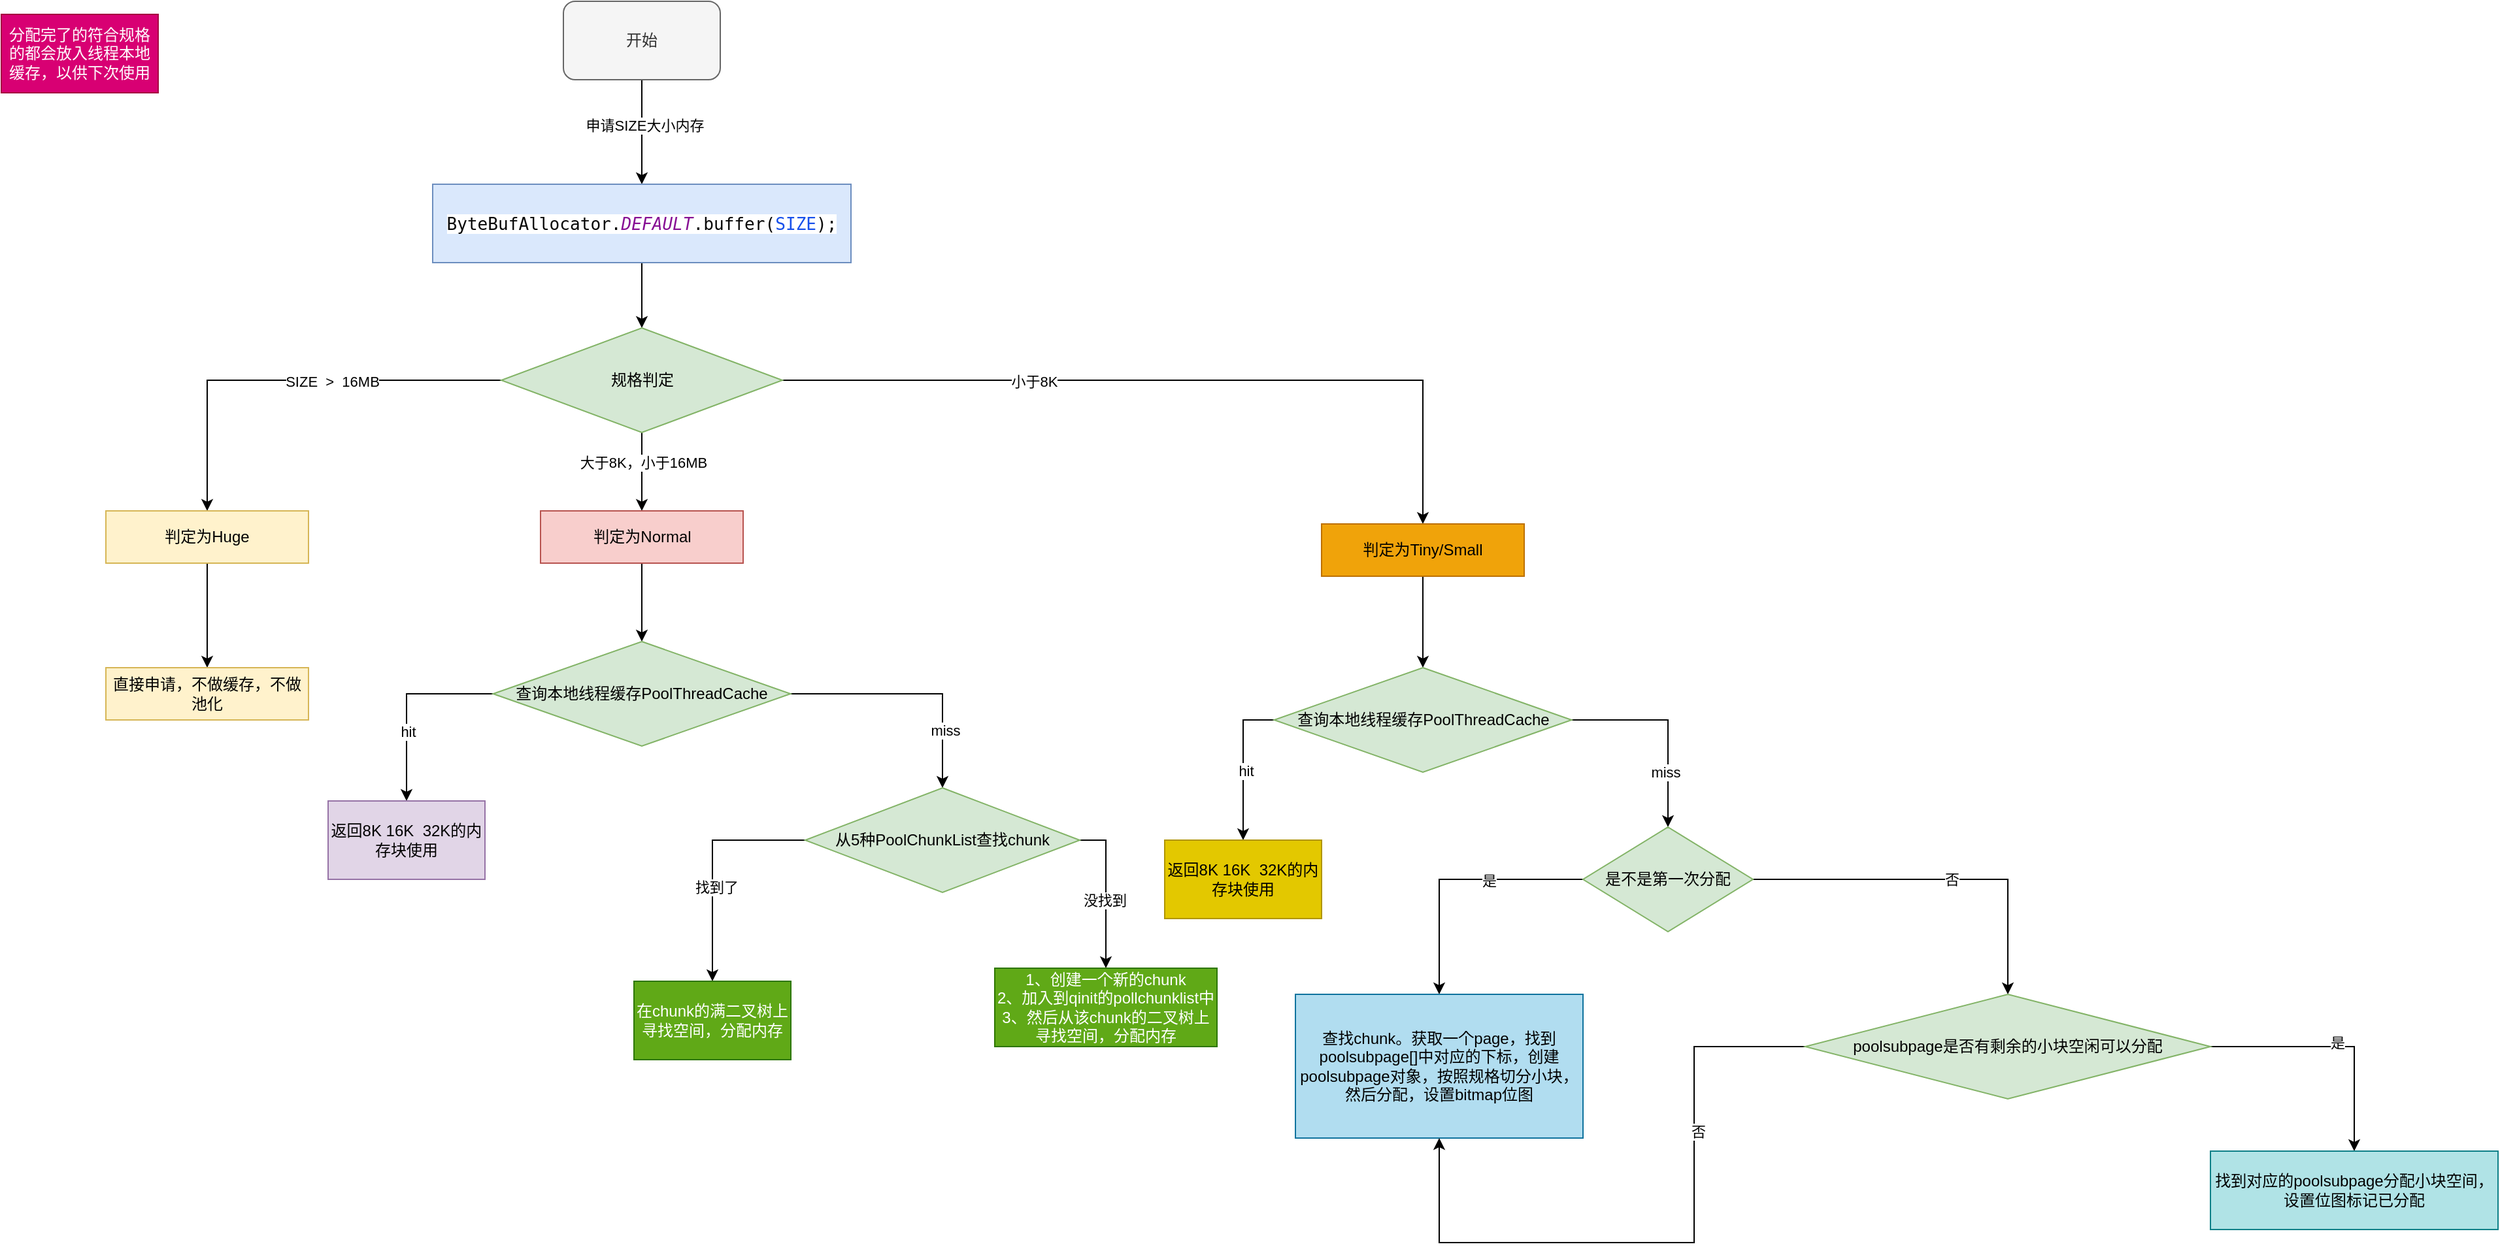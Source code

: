 <mxfile version="23.1.5" type="device">
  <diagram name="第 1 页" id="0SiquvxCuu5Hcwv2PFPr">
    <mxGraphModel dx="1434" dy="-1555" grid="1" gridSize="10" guides="1" tooltips="1" connect="1" arrows="1" fold="1" page="1" pageScale="1" pageWidth="827" pageHeight="1169" math="0" shadow="0">
      <root>
        <mxCell id="0" />
        <mxCell id="1" parent="0" />
        <mxCell id="hQVrS3OMnjvp_vThqw1O-1" style="edgeStyle=orthogonalEdgeStyle;rounded=0;orthogonalLoop=1;jettySize=auto;html=1;exitX=0.5;exitY=1;exitDx=0;exitDy=0;entryX=0.5;entryY=0;entryDx=0;entryDy=0;" edge="1" parent="1" source="hQVrS3OMnjvp_vThqw1O-3" target="hQVrS3OMnjvp_vThqw1O-5">
          <mxGeometry relative="1" as="geometry" />
        </mxCell>
        <mxCell id="hQVrS3OMnjvp_vThqw1O-2" value="申请SIZE大小内存" style="edgeLabel;html=1;align=center;verticalAlign=middle;resizable=0;points=[];" vertex="1" connectable="0" parent="hQVrS3OMnjvp_vThqw1O-1">
          <mxGeometry x="-0.125" y="2" relative="1" as="geometry">
            <mxPoint as="offset" />
          </mxGeometry>
        </mxCell>
        <mxCell id="hQVrS3OMnjvp_vThqw1O-3" value="开始" style="rounded=1;whiteSpace=wrap;html=1;fillColor=#f5f5f5;fontColor=#333333;strokeColor=#666666;" vertex="1" parent="1">
          <mxGeometry x="630" y="3420" width="120" height="60" as="geometry" />
        </mxCell>
        <mxCell id="hQVrS3OMnjvp_vThqw1O-4" style="edgeStyle=orthogonalEdgeStyle;rounded=0;orthogonalLoop=1;jettySize=auto;html=1;exitX=0.5;exitY=1;exitDx=0;exitDy=0;entryX=0.5;entryY=0;entryDx=0;entryDy=0;" edge="1" parent="1" source="hQVrS3OMnjvp_vThqw1O-5" target="hQVrS3OMnjvp_vThqw1O-12">
          <mxGeometry relative="1" as="geometry" />
        </mxCell>
        <mxCell id="hQVrS3OMnjvp_vThqw1O-5" value="&lt;pre style=&quot;background-color: rgb(255, 255, 255); font-family: &amp;quot;JetBrains Mono&amp;quot;, monospace; font-size: 9.8pt;&quot;&gt;&lt;span style=&quot;color: rgb(8, 8, 8);&quot;&gt;ByteBufAllocator.&lt;span style=&quot;color:#871094;font-style:italic;&quot;&gt;DEFAULT&lt;/span&gt;.buffer(&lt;/span&gt;&lt;font color=&quot;#1750eb&quot;&gt;SIZE&lt;/font&gt;&lt;font color=&quot;#080808&quot;&gt;);&lt;/font&gt;&lt;/pre&gt;" style="rounded=0;whiteSpace=wrap;html=1;fillColor=#dae8fc;strokeColor=#6c8ebf;" vertex="1" parent="1">
          <mxGeometry x="530" y="3560" width="320" height="60" as="geometry" />
        </mxCell>
        <mxCell id="hQVrS3OMnjvp_vThqw1O-6" style="edgeStyle=orthogonalEdgeStyle;rounded=0;orthogonalLoop=1;jettySize=auto;html=1;exitX=0;exitY=0.5;exitDx=0;exitDy=0;entryX=0.5;entryY=0;entryDx=0;entryDy=0;" edge="1" parent="1" source="hQVrS3OMnjvp_vThqw1O-12" target="hQVrS3OMnjvp_vThqw1O-14">
          <mxGeometry relative="1" as="geometry" />
        </mxCell>
        <mxCell id="hQVrS3OMnjvp_vThqw1O-7" value="SIZE&amp;nbsp; &amp;gt;&amp;nbsp; 16MB" style="edgeLabel;html=1;align=center;verticalAlign=middle;resizable=0;points=[];" vertex="1" connectable="0" parent="hQVrS3OMnjvp_vThqw1O-6">
          <mxGeometry x="-0.194" y="1" relative="1" as="geometry">
            <mxPoint x="1" as="offset" />
          </mxGeometry>
        </mxCell>
        <mxCell id="hQVrS3OMnjvp_vThqw1O-8" style="edgeStyle=orthogonalEdgeStyle;rounded=0;orthogonalLoop=1;jettySize=auto;html=1;exitX=0.5;exitY=1;exitDx=0;exitDy=0;entryX=0.5;entryY=0;entryDx=0;entryDy=0;" edge="1" parent="1" source="hQVrS3OMnjvp_vThqw1O-12" target="hQVrS3OMnjvp_vThqw1O-17">
          <mxGeometry relative="1" as="geometry" />
        </mxCell>
        <mxCell id="hQVrS3OMnjvp_vThqw1O-9" value="大于8K，小于16MB" style="edgeLabel;html=1;align=center;verticalAlign=middle;resizable=0;points=[];" vertex="1" connectable="0" parent="hQVrS3OMnjvp_vThqw1O-8">
          <mxGeometry x="-0.25" y="1" relative="1" as="geometry">
            <mxPoint as="offset" />
          </mxGeometry>
        </mxCell>
        <mxCell id="hQVrS3OMnjvp_vThqw1O-10" style="edgeStyle=orthogonalEdgeStyle;rounded=0;orthogonalLoop=1;jettySize=auto;html=1;exitX=1;exitY=0.5;exitDx=0;exitDy=0;" edge="1" parent="1" source="hQVrS3OMnjvp_vThqw1O-12" target="hQVrS3OMnjvp_vThqw1O-19">
          <mxGeometry relative="1" as="geometry" />
        </mxCell>
        <mxCell id="hQVrS3OMnjvp_vThqw1O-11" value="小于8K" style="edgeLabel;html=1;align=center;verticalAlign=middle;resizable=0;points=[];" vertex="1" connectable="0" parent="hQVrS3OMnjvp_vThqw1O-10">
          <mxGeometry x="-0.359" y="-1" relative="1" as="geometry">
            <mxPoint as="offset" />
          </mxGeometry>
        </mxCell>
        <mxCell id="hQVrS3OMnjvp_vThqw1O-12" value="规格判定" style="rhombus;whiteSpace=wrap;html=1;fillColor=#d5e8d4;strokeColor=#82b366;" vertex="1" parent="1">
          <mxGeometry x="582.5" y="3670" width="215" height="80" as="geometry" />
        </mxCell>
        <mxCell id="hQVrS3OMnjvp_vThqw1O-13" style="edgeStyle=orthogonalEdgeStyle;rounded=0;orthogonalLoop=1;jettySize=auto;html=1;exitX=0.5;exitY=1;exitDx=0;exitDy=0;entryX=0.5;entryY=0;entryDx=0;entryDy=0;" edge="1" parent="1" source="hQVrS3OMnjvp_vThqw1O-14" target="hQVrS3OMnjvp_vThqw1O-15">
          <mxGeometry relative="1" as="geometry" />
        </mxCell>
        <mxCell id="hQVrS3OMnjvp_vThqw1O-14" value="判定为Huge" style="rounded=0;whiteSpace=wrap;html=1;fillColor=#fff2cc;strokeColor=#d6b656;" vertex="1" parent="1">
          <mxGeometry x="280" y="3810" width="155" height="40" as="geometry" />
        </mxCell>
        <mxCell id="hQVrS3OMnjvp_vThqw1O-15" value="直接申请，不做缓存，不做池化" style="rounded=0;whiteSpace=wrap;html=1;fillColor=#fff2cc;strokeColor=#d6b656;" vertex="1" parent="1">
          <mxGeometry x="280" y="3930" width="155" height="40" as="geometry" />
        </mxCell>
        <mxCell id="hQVrS3OMnjvp_vThqw1O-16" style="edgeStyle=orthogonalEdgeStyle;rounded=0;orthogonalLoop=1;jettySize=auto;html=1;exitX=0.5;exitY=1;exitDx=0;exitDy=0;entryX=0.5;entryY=0;entryDx=0;entryDy=0;" edge="1" parent="1" source="hQVrS3OMnjvp_vThqw1O-17" target="hQVrS3OMnjvp_vThqw1O-24">
          <mxGeometry relative="1" as="geometry" />
        </mxCell>
        <mxCell id="hQVrS3OMnjvp_vThqw1O-17" value="判定为Normal" style="rounded=0;whiteSpace=wrap;html=1;fillColor=#f8cecc;strokeColor=#b85450;" vertex="1" parent="1">
          <mxGeometry x="612.5" y="3810" width="155" height="40" as="geometry" />
        </mxCell>
        <mxCell id="hQVrS3OMnjvp_vThqw1O-18" style="edgeStyle=orthogonalEdgeStyle;rounded=0;orthogonalLoop=1;jettySize=auto;html=1;exitX=0.5;exitY=1;exitDx=0;exitDy=0;entryX=0.5;entryY=0;entryDx=0;entryDy=0;" edge="1" parent="1" source="hQVrS3OMnjvp_vThqw1O-19" target="hQVrS3OMnjvp_vThqw1O-37">
          <mxGeometry relative="1" as="geometry" />
        </mxCell>
        <mxCell id="hQVrS3OMnjvp_vThqw1O-19" value="判定为Tiny/Small" style="rounded=0;whiteSpace=wrap;html=1;fillColor=#f0a30a;fontColor=#000000;strokeColor=#BD7000;" vertex="1" parent="1">
          <mxGeometry x="1210" y="3820" width="155" height="40" as="geometry" />
        </mxCell>
        <mxCell id="hQVrS3OMnjvp_vThqw1O-20" style="edgeStyle=orthogonalEdgeStyle;rounded=0;orthogonalLoop=1;jettySize=auto;html=1;exitX=0;exitY=0.5;exitDx=0;exitDy=0;entryX=0.5;entryY=0;entryDx=0;entryDy=0;" edge="1" parent="1" source="hQVrS3OMnjvp_vThqw1O-24" target="hQVrS3OMnjvp_vThqw1O-25">
          <mxGeometry relative="1" as="geometry" />
        </mxCell>
        <mxCell id="hQVrS3OMnjvp_vThqw1O-21" value="hit" style="edgeLabel;html=1;align=center;verticalAlign=middle;resizable=0;points=[];" vertex="1" connectable="0" parent="hQVrS3OMnjvp_vThqw1O-20">
          <mxGeometry x="0.272" y="1" relative="1" as="geometry">
            <mxPoint as="offset" />
          </mxGeometry>
        </mxCell>
        <mxCell id="hQVrS3OMnjvp_vThqw1O-22" style="edgeStyle=orthogonalEdgeStyle;rounded=0;orthogonalLoop=1;jettySize=auto;html=1;exitX=1;exitY=0.5;exitDx=0;exitDy=0;entryX=0.5;entryY=0;entryDx=0;entryDy=0;" edge="1" parent="1" source="hQVrS3OMnjvp_vThqw1O-24" target="hQVrS3OMnjvp_vThqw1O-30">
          <mxGeometry relative="1" as="geometry" />
        </mxCell>
        <mxCell id="hQVrS3OMnjvp_vThqw1O-23" value="miss" style="edgeLabel;html=1;align=center;verticalAlign=middle;resizable=0;points=[];" vertex="1" connectable="0" parent="hQVrS3OMnjvp_vThqw1O-22">
          <mxGeometry x="0.532" y="2" relative="1" as="geometry">
            <mxPoint as="offset" />
          </mxGeometry>
        </mxCell>
        <mxCell id="hQVrS3OMnjvp_vThqw1O-24" value="查询本地线程缓存PoolThreadCache" style="rhombus;whiteSpace=wrap;html=1;fillColor=#d5e8d4;strokeColor=#82b366;" vertex="1" parent="1">
          <mxGeometry x="576.25" y="3910" width="227.5" height="80" as="geometry" />
        </mxCell>
        <mxCell id="hQVrS3OMnjvp_vThqw1O-25" value="返回8K 16K&amp;nbsp; 32K的内存块使用" style="rounded=0;whiteSpace=wrap;html=1;fillColor=#e1d5e7;strokeColor=#9673a6;" vertex="1" parent="1">
          <mxGeometry x="450" y="4032" width="120" height="60" as="geometry" />
        </mxCell>
        <mxCell id="hQVrS3OMnjvp_vThqw1O-26" style="edgeStyle=orthogonalEdgeStyle;rounded=0;orthogonalLoop=1;jettySize=auto;html=1;exitX=0;exitY=0.5;exitDx=0;exitDy=0;entryX=0.5;entryY=0;entryDx=0;entryDy=0;" edge="1" parent="1" source="hQVrS3OMnjvp_vThqw1O-30" target="hQVrS3OMnjvp_vThqw1O-31">
          <mxGeometry relative="1" as="geometry" />
        </mxCell>
        <mxCell id="hQVrS3OMnjvp_vThqw1O-27" value="找到了" style="edgeLabel;html=1;align=center;verticalAlign=middle;resizable=0;points=[];" vertex="1" connectable="0" parent="hQVrS3OMnjvp_vThqw1O-26">
          <mxGeometry x="0.196" y="3" relative="1" as="geometry">
            <mxPoint as="offset" />
          </mxGeometry>
        </mxCell>
        <mxCell id="hQVrS3OMnjvp_vThqw1O-28" style="edgeStyle=orthogonalEdgeStyle;rounded=0;orthogonalLoop=1;jettySize=auto;html=1;exitX=1;exitY=0.5;exitDx=0;exitDy=0;" edge="1" parent="1" source="hQVrS3OMnjvp_vThqw1O-30" target="hQVrS3OMnjvp_vThqw1O-32">
          <mxGeometry relative="1" as="geometry" />
        </mxCell>
        <mxCell id="hQVrS3OMnjvp_vThqw1O-29" value="没找到" style="edgeLabel;html=1;align=center;verticalAlign=middle;resizable=0;points=[];" vertex="1" connectable="0" parent="hQVrS3OMnjvp_vThqw1O-28">
          <mxGeometry x="0.106" y="-1" relative="1" as="geometry">
            <mxPoint as="offset" />
          </mxGeometry>
        </mxCell>
        <mxCell id="hQVrS3OMnjvp_vThqw1O-30" value="从5种PoolChunkList查找chunk" style="rhombus;whiteSpace=wrap;html=1;fillColor=#d5e8d4;strokeColor=#82b366;" vertex="1" parent="1">
          <mxGeometry x="815" y="4022" width="210" height="80" as="geometry" />
        </mxCell>
        <mxCell id="hQVrS3OMnjvp_vThqw1O-31" value="在chunk的满二叉树上寻找空间，分配内存" style="rounded=0;whiteSpace=wrap;html=1;fillColor=#60a917;fontColor=#ffffff;strokeColor=#2D7600;" vertex="1" parent="1">
          <mxGeometry x="684" y="4170" width="120" height="60" as="geometry" />
        </mxCell>
        <mxCell id="hQVrS3OMnjvp_vThqw1O-32" value="1、创建一个新的chunk&lt;br&gt;2、加入到qinit的pollchunklist中&lt;br&gt;3、然后从该chunk的二叉树上寻找空间，分配内存" style="rounded=0;whiteSpace=wrap;html=1;fillColor=#60a917;fontColor=#ffffff;strokeColor=#2D7600;" vertex="1" parent="1">
          <mxGeometry x="960" y="4160" width="170" height="60" as="geometry" />
        </mxCell>
        <mxCell id="hQVrS3OMnjvp_vThqw1O-33" style="edgeStyle=orthogonalEdgeStyle;rounded=0;orthogonalLoop=1;jettySize=auto;html=1;exitX=0;exitY=0.5;exitDx=0;exitDy=0;" edge="1" parent="1" source="hQVrS3OMnjvp_vThqw1O-37" target="hQVrS3OMnjvp_vThqw1O-38">
          <mxGeometry relative="1" as="geometry" />
        </mxCell>
        <mxCell id="hQVrS3OMnjvp_vThqw1O-34" value="hit" style="edgeLabel;html=1;align=center;verticalAlign=middle;resizable=0;points=[];" vertex="1" connectable="0" parent="hQVrS3OMnjvp_vThqw1O-33">
          <mxGeometry x="0.067" y="2" relative="1" as="geometry">
            <mxPoint as="offset" />
          </mxGeometry>
        </mxCell>
        <mxCell id="hQVrS3OMnjvp_vThqw1O-35" style="edgeStyle=orthogonalEdgeStyle;rounded=0;orthogonalLoop=1;jettySize=auto;html=1;exitX=1;exitY=0.5;exitDx=0;exitDy=0;" edge="1" parent="1" source="hQVrS3OMnjvp_vThqw1O-37" target="hQVrS3OMnjvp_vThqw1O-43">
          <mxGeometry relative="1" as="geometry" />
        </mxCell>
        <mxCell id="hQVrS3OMnjvp_vThqw1O-36" value="miss" style="edgeLabel;html=1;align=center;verticalAlign=middle;resizable=0;points=[];" vertex="1" connectable="0" parent="hQVrS3OMnjvp_vThqw1O-35">
          <mxGeometry x="0.457" y="-2" relative="1" as="geometry">
            <mxPoint as="offset" />
          </mxGeometry>
        </mxCell>
        <mxCell id="hQVrS3OMnjvp_vThqw1O-37" value="查询本地线程缓存PoolThreadCache" style="rhombus;whiteSpace=wrap;html=1;fillColor=#d5e8d4;strokeColor=#82b366;" vertex="1" parent="1">
          <mxGeometry x="1173.75" y="3930" width="227.5" height="80" as="geometry" />
        </mxCell>
        <mxCell id="hQVrS3OMnjvp_vThqw1O-38" value="返回8K 16K&amp;nbsp; 32K的内存块使用" style="rounded=0;whiteSpace=wrap;html=1;fillColor=#e3c800;fontColor=#000000;strokeColor=#B09500;" vertex="1" parent="1">
          <mxGeometry x="1090" y="4062" width="120" height="60" as="geometry" />
        </mxCell>
        <mxCell id="hQVrS3OMnjvp_vThqw1O-39" style="edgeStyle=orthogonalEdgeStyle;rounded=0;orthogonalLoop=1;jettySize=auto;html=1;exitX=0;exitY=0.5;exitDx=0;exitDy=0;" edge="1" parent="1" source="hQVrS3OMnjvp_vThqw1O-43" target="hQVrS3OMnjvp_vThqw1O-44">
          <mxGeometry relative="1" as="geometry" />
        </mxCell>
        <mxCell id="hQVrS3OMnjvp_vThqw1O-40" value="是" style="edgeLabel;html=1;align=center;verticalAlign=middle;resizable=0;points=[];" vertex="1" connectable="0" parent="hQVrS3OMnjvp_vThqw1O-39">
          <mxGeometry x="-0.266" y="1" relative="1" as="geometry">
            <mxPoint as="offset" />
          </mxGeometry>
        </mxCell>
        <mxCell id="hQVrS3OMnjvp_vThqw1O-41" style="edgeStyle=orthogonalEdgeStyle;rounded=0;orthogonalLoop=1;jettySize=auto;html=1;exitX=1;exitY=0.5;exitDx=0;exitDy=0;entryX=0.5;entryY=0;entryDx=0;entryDy=0;" edge="1" parent="1" source="hQVrS3OMnjvp_vThqw1O-43" target="hQVrS3OMnjvp_vThqw1O-49">
          <mxGeometry relative="1" as="geometry" />
        </mxCell>
        <mxCell id="hQVrS3OMnjvp_vThqw1O-42" value="否" style="edgeLabel;html=1;align=center;verticalAlign=middle;resizable=0;points=[];" vertex="1" connectable="0" parent="hQVrS3OMnjvp_vThqw1O-41">
          <mxGeometry x="0.071" relative="1" as="geometry">
            <mxPoint as="offset" />
          </mxGeometry>
        </mxCell>
        <mxCell id="hQVrS3OMnjvp_vThqw1O-43" value="是不是第一次分配" style="rhombus;whiteSpace=wrap;html=1;fillColor=#d5e8d4;strokeColor=#82b366;" vertex="1" parent="1">
          <mxGeometry x="1410" y="4052" width="130" height="80" as="geometry" />
        </mxCell>
        <mxCell id="hQVrS3OMnjvp_vThqw1O-44" value="查找chunk。获取一个page，找到poolsubpage[]中对应的下标，创建poolsubpage对象，按照规格切分小块，然后分配，设置bitmap位图" style="rounded=0;whiteSpace=wrap;html=1;fillColor=#b1ddf0;strokeColor=#10739e;" vertex="1" parent="1">
          <mxGeometry x="1190" y="4180" width="220" height="110" as="geometry" />
        </mxCell>
        <mxCell id="hQVrS3OMnjvp_vThqw1O-45" style="edgeStyle=orthogonalEdgeStyle;rounded=0;orthogonalLoop=1;jettySize=auto;html=1;exitX=0;exitY=0.5;exitDx=0;exitDy=0;entryX=0.5;entryY=1;entryDx=0;entryDy=0;" edge="1" parent="1" source="hQVrS3OMnjvp_vThqw1O-49" target="hQVrS3OMnjvp_vThqw1O-44">
          <mxGeometry relative="1" as="geometry">
            <Array as="points">
              <mxPoint x="1495" y="4220" />
              <mxPoint x="1495" y="4370" />
              <mxPoint x="1300" y="4370" />
            </Array>
          </mxGeometry>
        </mxCell>
        <mxCell id="hQVrS3OMnjvp_vThqw1O-46" value="否" style="edgeLabel;html=1;align=center;verticalAlign=middle;resizable=0;points=[];" vertex="1" connectable="0" parent="hQVrS3OMnjvp_vThqw1O-45">
          <mxGeometry x="-0.412" y="3" relative="1" as="geometry">
            <mxPoint as="offset" />
          </mxGeometry>
        </mxCell>
        <mxCell id="hQVrS3OMnjvp_vThqw1O-47" style="edgeStyle=orthogonalEdgeStyle;rounded=0;orthogonalLoop=1;jettySize=auto;html=1;exitX=1;exitY=0.5;exitDx=0;exitDy=0;entryX=0.5;entryY=0;entryDx=0;entryDy=0;" edge="1" parent="1" source="hQVrS3OMnjvp_vThqw1O-49" target="hQVrS3OMnjvp_vThqw1O-50">
          <mxGeometry relative="1" as="geometry" />
        </mxCell>
        <mxCell id="hQVrS3OMnjvp_vThqw1O-48" value="是" style="edgeLabel;html=1;align=center;verticalAlign=middle;resizable=0;points=[];" vertex="1" connectable="0" parent="hQVrS3OMnjvp_vThqw1O-47">
          <mxGeometry x="0.018" y="3" relative="1" as="geometry">
            <mxPoint as="offset" />
          </mxGeometry>
        </mxCell>
        <mxCell id="hQVrS3OMnjvp_vThqw1O-49" value="poolsubpage是否有剩余的小块空闲可以分配" style="rhombus;whiteSpace=wrap;html=1;fillColor=#d5e8d4;strokeColor=#82b366;" vertex="1" parent="1">
          <mxGeometry x="1580" y="4180" width="310" height="80" as="geometry" />
        </mxCell>
        <mxCell id="hQVrS3OMnjvp_vThqw1O-50" value="找到对应的poolsubpage分配小块空间，设置位图标记已分配" style="rounded=0;whiteSpace=wrap;html=1;fillColor=#b0e3e6;strokeColor=#0e8088;" vertex="1" parent="1">
          <mxGeometry x="1890" y="4300" width="220" height="60" as="geometry" />
        </mxCell>
        <mxCell id="hQVrS3OMnjvp_vThqw1O-51" value="分配完了的符合规格的都会放入线程本地缓存，以供下次使用" style="rounded=0;whiteSpace=wrap;html=1;fillColor=#d80073;fontColor=#ffffff;strokeColor=#A50040;" vertex="1" parent="1">
          <mxGeometry x="200" y="3430" width="120" height="60" as="geometry" />
        </mxCell>
      </root>
    </mxGraphModel>
  </diagram>
</mxfile>
